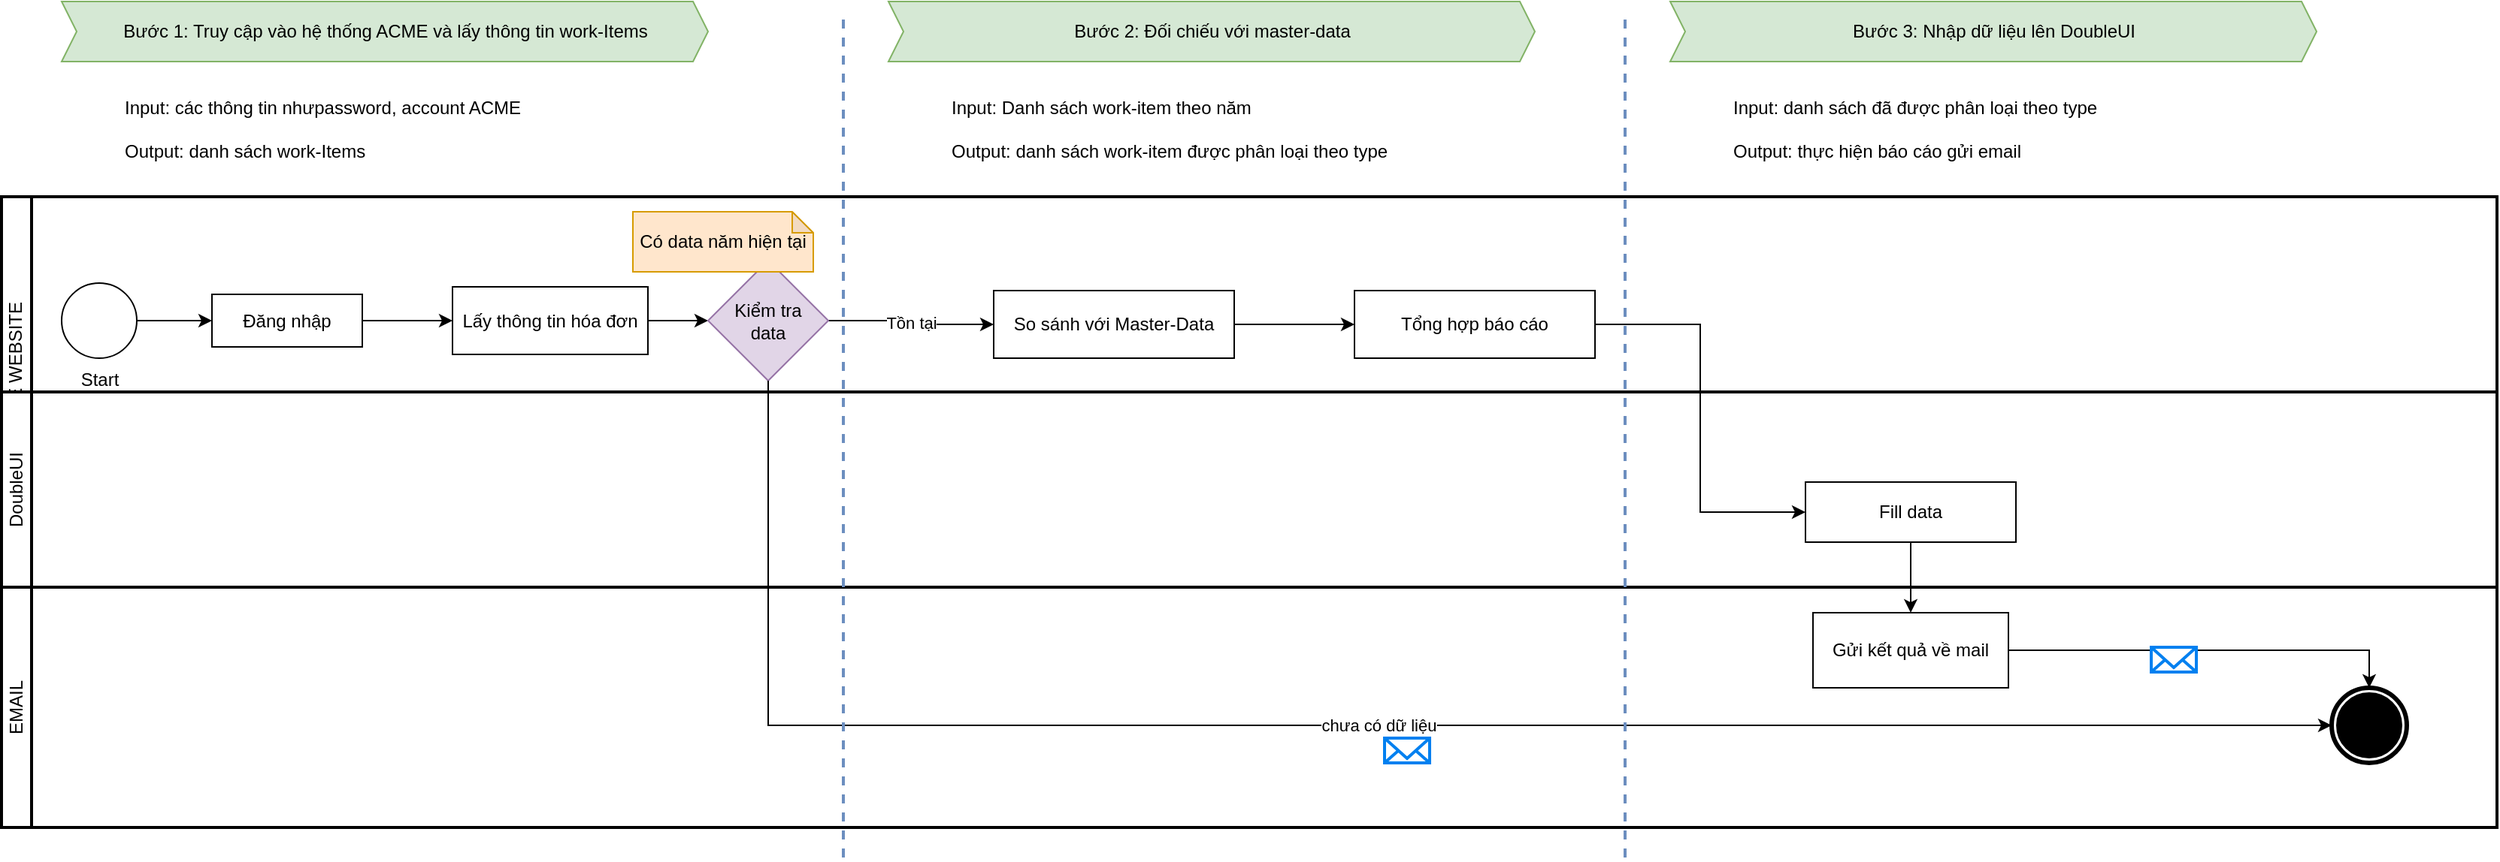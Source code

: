 <mxfile version="21.3.2" type="device" pages="2">
  <diagram name="TO-BE" id="CaN2TIFZS95RjNvJMq2R">
    <mxGraphModel dx="4097" dy="2274" grid="1" gridSize="10" guides="1" tooltips="1" connect="1" arrows="1" fold="1" page="1" pageScale="1" pageWidth="850" pageHeight="1100" math="0" shadow="0">
      <root>
        <mxCell id="0" />
        <mxCell id="1" parent="0" />
        <mxCell id="9Jd0rOTbVGKq8dBKAiqy-2" value="ACME WEBSITE" style="swimlane;html=1;startSize=20;fontStyle=0;collapsible=0;horizontal=0;swimlaneLine=1;swimlaneFillColor=#ffffff;strokeWidth=2;whiteSpace=wrap;" parent="1" vertex="1">
          <mxGeometry x="20" y="290" width="1660" height="233" as="geometry" />
        </mxCell>
        <mxCell id="9Jd0rOTbVGKq8dBKAiqy-10" style="edgeStyle=orthogonalEdgeStyle;rounded=0;orthogonalLoop=1;jettySize=auto;html=1;" parent="9Jd0rOTbVGKq8dBKAiqy-2" source="9Jd0rOTbVGKq8dBKAiqy-6" target="9Jd0rOTbVGKq8dBKAiqy-9" edge="1">
          <mxGeometry relative="1" as="geometry" />
        </mxCell>
        <mxCell id="9Jd0rOTbVGKq8dBKAiqy-6" value="Đăng nhập" style="rounded=0;whiteSpace=wrap;html=1;" parent="9Jd0rOTbVGKq8dBKAiqy-2" vertex="1">
          <mxGeometry x="140" y="65" width="100" height="35" as="geometry" />
        </mxCell>
        <mxCell id="9Jd0rOTbVGKq8dBKAiqy-8" style="edgeStyle=orthogonalEdgeStyle;rounded=0;orthogonalLoop=1;jettySize=auto;html=1;entryX=0;entryY=0.5;entryDx=0;entryDy=0;" parent="9Jd0rOTbVGKq8dBKAiqy-2" source="9Jd0rOTbVGKq8dBKAiqy-7" target="9Jd0rOTbVGKq8dBKAiqy-6" edge="1">
          <mxGeometry relative="1" as="geometry" />
        </mxCell>
        <mxCell id="9Jd0rOTbVGKq8dBKAiqy-7" value="Start" style="points=[[0.145,0.145,0],[0.5,0,0],[0.855,0.145,0],[1,0.5,0],[0.855,0.855,0],[0.5,1,0],[0.145,0.855,0],[0,0.5,0]];shape=mxgraph.bpmn.event;html=1;verticalLabelPosition=bottom;labelBackgroundColor=#ffffff;verticalAlign=top;align=center;perimeter=ellipsePerimeter;outlineConnect=0;aspect=fixed;outline=standard;symbol=general;" parent="9Jd0rOTbVGKq8dBKAiqy-2" vertex="1">
          <mxGeometry x="40" y="57.5" width="50" height="50" as="geometry" />
        </mxCell>
        <mxCell id="tadT5gcCiuDi_DPE5D0C-16" style="edgeStyle=orthogonalEdgeStyle;rounded=0;orthogonalLoop=1;jettySize=auto;html=1;entryX=0;entryY=0.5;entryDx=0;entryDy=0;" edge="1" parent="9Jd0rOTbVGKq8dBKAiqy-2" source="9Jd0rOTbVGKq8dBKAiqy-9" target="tadT5gcCiuDi_DPE5D0C-15">
          <mxGeometry relative="1" as="geometry" />
        </mxCell>
        <mxCell id="9Jd0rOTbVGKq8dBKAiqy-9" value="Lấy thông tin hóa đơn" style="rounded=0;whiteSpace=wrap;html=1;" parent="9Jd0rOTbVGKq8dBKAiqy-2" vertex="1">
          <mxGeometry x="300" y="60" width="130" height="45" as="geometry" />
        </mxCell>
        <mxCell id="tadT5gcCiuDi_DPE5D0C-10" style="edgeStyle=orthogonalEdgeStyle;rounded=0;orthogonalLoop=1;jettySize=auto;html=1;" edge="1" parent="9Jd0rOTbVGKq8dBKAiqy-2" source="tadT5gcCiuDi_DPE5D0C-7" target="tadT5gcCiuDi_DPE5D0C-9">
          <mxGeometry relative="1" as="geometry" />
        </mxCell>
        <mxCell id="tadT5gcCiuDi_DPE5D0C-7" value="So sánh với Master-Data" style="rounded=0;whiteSpace=wrap;html=1;" vertex="1" parent="9Jd0rOTbVGKq8dBKAiqy-2">
          <mxGeometry x="660" y="62.5" width="160" height="45" as="geometry" />
        </mxCell>
        <mxCell id="tadT5gcCiuDi_DPE5D0C-9" value="Tổng hợp báo cáo" style="rounded=0;whiteSpace=wrap;html=1;" vertex="1" parent="9Jd0rOTbVGKq8dBKAiqy-2">
          <mxGeometry x="900" y="62.5" width="160" height="45" as="geometry" />
        </mxCell>
        <mxCell id="tadT5gcCiuDi_DPE5D0C-17" value="Tồn tại" style="edgeStyle=orthogonalEdgeStyle;rounded=0;orthogonalLoop=1;jettySize=auto;html=1;entryX=0;entryY=0.5;entryDx=0;entryDy=0;" edge="1" parent="9Jd0rOTbVGKq8dBKAiqy-2" source="tadT5gcCiuDi_DPE5D0C-15" target="tadT5gcCiuDi_DPE5D0C-7">
          <mxGeometry relative="1" as="geometry" />
        </mxCell>
        <mxCell id="tadT5gcCiuDi_DPE5D0C-15" value="Kiểm tra &lt;br&gt;data" style="rhombus;whiteSpace=wrap;html=1;fillColor=#e1d5e7;strokeColor=#9673a6;" vertex="1" parent="9Jd0rOTbVGKq8dBKAiqy-2">
          <mxGeometry x="470" y="42.5" width="80" height="80" as="geometry" />
        </mxCell>
        <mxCell id="tadT5gcCiuDi_DPE5D0C-22" value="" style="shape=image;html=1;verticalAlign=top;verticalLabelPosition=bottom;labelBackgroundColor=#ffffff;imageAspect=0;aspect=fixed;image=https://cdn3.iconfinder.com/data/icons/document-icons-2/30/647702-excel-128.png" vertex="1" parent="9Jd0rOTbVGKq8dBKAiqy-2">
          <mxGeometry x="810" y="89.5" width="33" height="33" as="geometry" />
        </mxCell>
        <mxCell id="dTDefYMpVkAuu5PTZ6Ff-1" value="Có data năm hiện tại" style="shape=note;whiteSpace=wrap;html=1;backgroundOutline=1;darkOpacity=0.05;fillColor=#ffe6cc;strokeColor=#d79b00;size=14;" vertex="1" parent="9Jd0rOTbVGKq8dBKAiqy-2">
          <mxGeometry x="420" y="10" width="120" height="40" as="geometry" />
        </mxCell>
        <mxCell id="9Jd0rOTbVGKq8dBKAiqy-4" value="EMAIL" style="swimlane;html=1;startSize=20;fontStyle=0;collapsible=0;horizontal=0;swimlaneLine=1;swimlaneFillColor=#ffffff;strokeWidth=2;whiteSpace=wrap;" parent="1" vertex="1">
          <mxGeometry x="20" y="550" width="1660" height="160" as="geometry" />
        </mxCell>
        <mxCell id="tadT5gcCiuDi_DPE5D0C-23" style="edgeStyle=orthogonalEdgeStyle;rounded=0;orthogonalLoop=1;jettySize=auto;html=1;entryX=0.5;entryY=0;entryDx=0;entryDy=0;entryPerimeter=0;" edge="1" parent="9Jd0rOTbVGKq8dBKAiqy-4" source="9Jd0rOTbVGKq8dBKAiqy-21" target="tadT5gcCiuDi_DPE5D0C-19">
          <mxGeometry relative="1" as="geometry" />
        </mxCell>
        <mxCell id="9Jd0rOTbVGKq8dBKAiqy-21" value="Gửi kết quả về mail" style="rounded=0;whiteSpace=wrap;html=1;" parent="9Jd0rOTbVGKq8dBKAiqy-4" vertex="1">
          <mxGeometry x="1205" y="17" width="130" height="50" as="geometry" />
        </mxCell>
        <mxCell id="tadT5gcCiuDi_DPE5D0C-18" value="" style="html=1;verticalLabelPosition=bottom;align=center;labelBackgroundColor=#ffffff;verticalAlign=top;strokeWidth=2;strokeColor=#0080F0;shadow=0;dashed=0;shape=mxgraph.ios7.icons.mail;" vertex="1" parent="9Jd0rOTbVGKq8dBKAiqy-4">
          <mxGeometry x="920" y="100.5" width="30" height="16.5" as="geometry" />
        </mxCell>
        <mxCell id="tadT5gcCiuDi_DPE5D0C-19" value="" style="points=[[0.145,0.145,0],[0.5,0,0],[0.855,0.145,0],[1,0.5,0],[0.855,0.855,0],[0.5,1,0],[0.145,0.855,0],[0,0.5,0]];shape=mxgraph.bpmn.event;html=1;verticalLabelPosition=bottom;labelBackgroundColor=#ffffff;verticalAlign=top;align=center;perimeter=ellipsePerimeter;outlineConnect=0;aspect=fixed;outline=end;symbol=terminate;" vertex="1" parent="9Jd0rOTbVGKq8dBKAiqy-4">
          <mxGeometry x="1550" y="67" width="50" height="50" as="geometry" />
        </mxCell>
        <mxCell id="tadT5gcCiuDi_DPE5D0C-24" value="" style="html=1;verticalLabelPosition=bottom;align=center;labelBackgroundColor=#ffffff;verticalAlign=top;strokeWidth=2;strokeColor=#0080F0;shadow=0;dashed=0;shape=mxgraph.ios7.icons.mail;" vertex="1" parent="9Jd0rOTbVGKq8dBKAiqy-4">
          <mxGeometry x="1430" y="40" width="30" height="16.5" as="geometry" />
        </mxCell>
        <mxCell id="9Jd0rOTbVGKq8dBKAiqy-18" value="DoubleUI" style="swimlane;html=1;startSize=20;fontStyle=0;collapsible=0;horizontal=0;swimlaneLine=1;swimlaneFillColor=#ffffff;strokeWidth=2;whiteSpace=wrap;" parent="1" vertex="1">
          <mxGeometry x="20" y="420" width="1660" height="130" as="geometry" />
        </mxCell>
        <mxCell id="9Jd0rOTbVGKq8dBKAiqy-19" value="Fill data" style="rounded=0;whiteSpace=wrap;html=1;" parent="9Jd0rOTbVGKq8dBKAiqy-18" vertex="1">
          <mxGeometry x="1200" y="60" width="140" height="40" as="geometry" />
        </mxCell>
        <mxCell id="9Jd0rOTbVGKq8dBKAiqy-22" style="edgeStyle=orthogonalEdgeStyle;rounded=0;orthogonalLoop=1;jettySize=auto;html=1;" parent="1" source="9Jd0rOTbVGKq8dBKAiqy-19" target="9Jd0rOTbVGKq8dBKAiqy-21" edge="1">
          <mxGeometry relative="1" as="geometry" />
        </mxCell>
        <mxCell id="tadT5gcCiuDi_DPE5D0C-2" value="Bước 1: Truy cập vào hệ thống ACME và lấy thông tin work-Items" style="html=1;shadow=0;dashed=0;align=center;verticalAlign=middle;shape=mxgraph.arrows2.arrow;dy=0;dx=10;notch=10;fillColor=#d5e8d4;strokeColor=#82b366;" vertex="1" parent="1">
          <mxGeometry x="60" y="160" width="430" height="40" as="geometry" />
        </mxCell>
        <mxCell id="tadT5gcCiuDi_DPE5D0C-3" value="Input: các thông tin nhưpassword, account ACME&lt;br&gt;&lt;br&gt;Output: danh sách work-Items" style="text;html=1;strokeColor=none;fillColor=none;align=left;verticalAlign=middle;whiteSpace=wrap;rounded=0;" vertex="1" parent="1">
          <mxGeometry x="100" y="230" width="400" height="30" as="geometry" />
        </mxCell>
        <mxCell id="tadT5gcCiuDi_DPE5D0C-5" value="Bước 2: Đối chiếu với master-data" style="html=1;shadow=0;dashed=0;align=center;verticalAlign=middle;shape=mxgraph.arrows2.arrow;dy=0;dx=10;notch=10;fillColor=#d5e8d4;strokeColor=#82b366;" vertex="1" parent="1">
          <mxGeometry x="610" y="160" width="430" height="40" as="geometry" />
        </mxCell>
        <mxCell id="tadT5gcCiuDi_DPE5D0C-6" value="Input: Danh sách work-item theo năm&lt;br&gt;&lt;br&gt;Output: danh sách work-item được phân loại theo type" style="text;html=1;strokeColor=none;fillColor=none;align=left;verticalAlign=middle;whiteSpace=wrap;rounded=0;" vertex="1" parent="1">
          <mxGeometry x="650" y="230" width="400" height="30" as="geometry" />
        </mxCell>
        <mxCell id="tadT5gcCiuDi_DPE5D0C-11" value="Bước 3: Nhập dữ liệu lên DoubleUI" style="html=1;shadow=0;dashed=0;align=center;verticalAlign=middle;shape=mxgraph.arrows2.arrow;dy=0;dx=10;notch=10;fillColor=#d5e8d4;strokeColor=#82b366;" vertex="1" parent="1">
          <mxGeometry x="1130" y="160" width="430" height="40" as="geometry" />
        </mxCell>
        <mxCell id="tadT5gcCiuDi_DPE5D0C-12" value="Input: danh sách đã được phân loại theo type&lt;br&gt;&lt;br&gt;Output: thực hiện báo cáo gửi email" style="text;html=1;strokeColor=none;fillColor=none;align=left;verticalAlign=middle;whiteSpace=wrap;rounded=0;" vertex="1" parent="1">
          <mxGeometry x="1170" y="230" width="400" height="30" as="geometry" />
        </mxCell>
        <mxCell id="tadT5gcCiuDi_DPE5D0C-14" style="edgeStyle=orthogonalEdgeStyle;rounded=0;orthogonalLoop=1;jettySize=auto;html=1;entryX=0;entryY=0.5;entryDx=0;entryDy=0;" edge="1" parent="1" source="tadT5gcCiuDi_DPE5D0C-9" target="9Jd0rOTbVGKq8dBKAiqy-19">
          <mxGeometry relative="1" as="geometry" />
        </mxCell>
        <mxCell id="tadT5gcCiuDi_DPE5D0C-20" value="chưa có dữ liệu" style="edgeStyle=orthogonalEdgeStyle;rounded=0;orthogonalLoop=1;jettySize=auto;html=1;entryX=0;entryY=0.5;entryDx=0;entryDy=0;entryPerimeter=0;" edge="1" parent="1" source="tadT5gcCiuDi_DPE5D0C-15" target="tadT5gcCiuDi_DPE5D0C-19">
          <mxGeometry relative="1" as="geometry">
            <Array as="points">
              <mxPoint x="530" y="642" />
            </Array>
          </mxGeometry>
        </mxCell>
        <mxCell id="tadT5gcCiuDi_DPE5D0C-4" value="" style="endArrow=none;dashed=1;html=1;rounded=0;fillColor=#dae8fc;strokeColor=#6c8ebf;strokeWidth=2;" edge="1" parent="1">
          <mxGeometry width="50" height="50" relative="1" as="geometry">
            <mxPoint x="580" y="730" as="sourcePoint" />
            <mxPoint x="580" y="170" as="targetPoint" />
          </mxGeometry>
        </mxCell>
        <mxCell id="tadT5gcCiuDi_DPE5D0C-13" value="" style="endArrow=none;dashed=1;html=1;rounded=0;strokeWidth=2;fillColor=#dae8fc;strokeColor=#6c8ebf;" edge="1" parent="1">
          <mxGeometry width="50" height="50" relative="1" as="geometry">
            <mxPoint x="1100" y="730" as="sourcePoint" />
            <mxPoint x="1100" y="170" as="targetPoint" />
          </mxGeometry>
        </mxCell>
      </root>
    </mxGraphModel>
  </diagram>
  <diagram id="OTIhB9iWUfou_l9YwAsU" name="AS-IS">
    <mxGraphModel dx="3154" dy="1243" grid="1" gridSize="10" guides="1" tooltips="1" connect="1" arrows="1" fold="1" page="1" pageScale="1" pageWidth="850" pageHeight="1100" math="0" shadow="0">
      <root>
        <mxCell id="0" />
        <mxCell id="1" parent="0" />
        <mxCell id="UJtUcWz9rnH8mBYnOEGk-14" style="edgeStyle=orthogonalEdgeStyle;rounded=0;orthogonalLoop=1;jettySize=auto;html=1;entryX=0;entryY=0.5;entryDx=0;entryDy=0;" edge="1" parent="1" source="UJtUcWz9rnH8mBYnOEGk-2" target="UJtUcWz9rnH8mBYnOEGk-8">
          <mxGeometry relative="1" as="geometry" />
        </mxCell>
        <mxCell id="UJtUcWz9rnH8mBYnOEGk-2" value="LẤY THÔNG TIN HÓA ĐƠN từ ACME" style="rounded=0;whiteSpace=wrap;html=1;" vertex="1" parent="1">
          <mxGeometry x="-160" y="330" width="110" height="80" as="geometry" />
        </mxCell>
        <mxCell id="UJtUcWz9rnH8mBYnOEGk-3" style="edgeStyle=orthogonalEdgeStyle;rounded=0;orthogonalLoop=1;jettySize=auto;html=1;entryX=0;entryY=0.5;entryDx=0;entryDy=0;" edge="1" parent="1" source="UJtUcWz9rnH8mBYnOEGk-4" target="UJtUcWz9rnH8mBYnOEGk-2">
          <mxGeometry relative="1" as="geometry" />
        </mxCell>
        <mxCell id="UJtUcWz9rnH8mBYnOEGk-4" value="Start" style="points=[[0.145,0.145,0],[0.5,0,0],[0.855,0.145,0],[1,0.5,0],[0.855,0.855,0],[0.5,1,0],[0.145,0.855,0],[0,0.5,0]];shape=mxgraph.bpmn.event;html=1;verticalLabelPosition=bottom;labelBackgroundColor=#ffffff;verticalAlign=top;align=center;perimeter=ellipsePerimeter;outlineConnect=0;aspect=fixed;outline=standard;symbol=general;" vertex="1" parent="1">
          <mxGeometry x="-260" y="345" width="50" height="50" as="geometry" />
        </mxCell>
        <mxCell id="UJtUcWz9rnH8mBYnOEGk-23" style="edgeStyle=orthogonalEdgeStyle;rounded=0;orthogonalLoop=1;jettySize=auto;html=1;entryX=0;entryY=0.5;entryDx=0;entryDy=0;" edge="1" parent="1" source="UJtUcWz9rnH8mBYnOEGk-6" target="UJtUcWz9rnH8mBYnOEGk-11">
          <mxGeometry relative="1" as="geometry" />
        </mxCell>
        <mxCell id="UJtUcWz9rnH8mBYnOEGk-6" value="nhập liệu lên UIdouble" style="rounded=0;whiteSpace=wrap;html=1;" vertex="1" parent="1">
          <mxGeometry x="430" y="330" width="160" height="80" as="geometry" />
        </mxCell>
        <mxCell id="UJtUcWz9rnH8mBYnOEGk-17" style="edgeStyle=orthogonalEdgeStyle;rounded=0;orthogonalLoop=1;jettySize=auto;html=1;entryX=0;entryY=0.5;entryDx=0;entryDy=0;" edge="1" parent="1" source="UJtUcWz9rnH8mBYnOEGk-8" target="UJtUcWz9rnH8mBYnOEGk-16">
          <mxGeometry relative="1" as="geometry" />
        </mxCell>
        <mxCell id="UJtUcWz9rnH8mBYnOEGk-20" value="pass" style="edgeStyle=orthogonalEdgeStyle;rounded=0;orthogonalLoop=1;jettySize=auto;html=1;" edge="1" parent="1" source="UJtUcWz9rnH8mBYnOEGk-8" target="UJtUcWz9rnH8mBYnOEGk-16">
          <mxGeometry relative="1" as="geometry" />
        </mxCell>
        <mxCell id="UJtUcWz9rnH8mBYnOEGk-22" value="END" style="edgeStyle=orthogonalEdgeStyle;rounded=0;orthogonalLoop=1;jettySize=auto;html=1;entryX=0;entryY=0.5;entryDx=0;entryDy=0;entryPerimeter=0;exitX=0.5;exitY=1;exitDx=0;exitDy=0;" edge="1" parent="1" source="UJtUcWz9rnH8mBYnOEGk-8" target="UJtUcWz9rnH8mBYnOEGk-21">
          <mxGeometry relative="1" as="geometry" />
        </mxCell>
        <mxCell id="UJtUcWz9rnH8mBYnOEGk-8" value="Lọc hóa đơn" style="rhombus;whiteSpace=wrap;html=1;" vertex="1" parent="1">
          <mxGeometry x="-20" y="330" width="150" height="80" as="geometry" />
        </mxCell>
        <mxCell id="UJtUcWz9rnH8mBYnOEGk-24" style="edgeStyle=orthogonalEdgeStyle;rounded=0;orthogonalLoop=1;jettySize=auto;html=1;entryX=0.5;entryY=0;entryDx=0;entryDy=0;entryPerimeter=0;" edge="1" parent="1" source="UJtUcWz9rnH8mBYnOEGk-11" target="UJtUcWz9rnH8mBYnOEGk-21">
          <mxGeometry relative="1" as="geometry" />
        </mxCell>
        <mxCell id="UJtUcWz9rnH8mBYnOEGk-11" value="gửi mail hoàn thành" style="rounded=0;whiteSpace=wrap;html=1;" vertex="1" parent="1">
          <mxGeometry x="630" y="330" width="160" height="80" as="geometry" />
        </mxCell>
        <mxCell id="UJtUcWz9rnH8mBYnOEGk-15" value="năm hiện tại" style="shape=note;whiteSpace=wrap;html=1;backgroundOutline=1;darkOpacity=0.05;" vertex="1" parent="1">
          <mxGeometry x="70" y="395" width="80" height="80" as="geometry" />
        </mxCell>
        <mxCell id="UJtUcWz9rnH8mBYnOEGk-19" value="Pass" style="edgeStyle=orthogonalEdgeStyle;rounded=0;orthogonalLoop=1;jettySize=auto;html=1;entryX=0;entryY=0.5;entryDx=0;entryDy=0;" edge="1" parent="1" source="UJtUcWz9rnH8mBYnOEGk-16" target="UJtUcWz9rnH8mBYnOEGk-6">
          <mxGeometry relative="1" as="geometry" />
        </mxCell>
        <mxCell id="UJtUcWz9rnH8mBYnOEGk-16" value="Đối chiếu trên Master" style="rhombus;whiteSpace=wrap;html=1;" vertex="1" parent="1">
          <mxGeometry x="200" y="330" width="150" height="80" as="geometry" />
        </mxCell>
        <mxCell id="UJtUcWz9rnH8mBYnOEGk-18" value="" style="shape=image;html=1;verticalAlign=top;verticalLabelPosition=bottom;labelBackgroundColor=#ffffff;imageAspect=0;aspect=fixed;image=https://cdn3.iconfinder.com/data/icons/document-icons-2/30/647702-excel-128.png" vertex="1" parent="1">
          <mxGeometry x="285" y="385" width="65" height="65" as="geometry" />
        </mxCell>
        <mxCell id="UJtUcWz9rnH8mBYnOEGk-21" value="" style="points=[[0.145,0.145,0],[0.5,0,0],[0.855,0.145,0],[1,0.5,0],[0.855,0.855,0],[0.5,1,0],[0.145,0.855,0],[0,0.5,0]];shape=mxgraph.bpmn.event;html=1;verticalLabelPosition=bottom;labelBackgroundColor=#ffffff;verticalAlign=top;align=center;perimeter=ellipsePerimeter;outlineConnect=0;aspect=fixed;outline=end;symbol=terminate;" vertex="1" parent="1">
          <mxGeometry x="685" y="510" width="50" height="50" as="geometry" />
        </mxCell>
      </root>
    </mxGraphModel>
  </diagram>
</mxfile>
